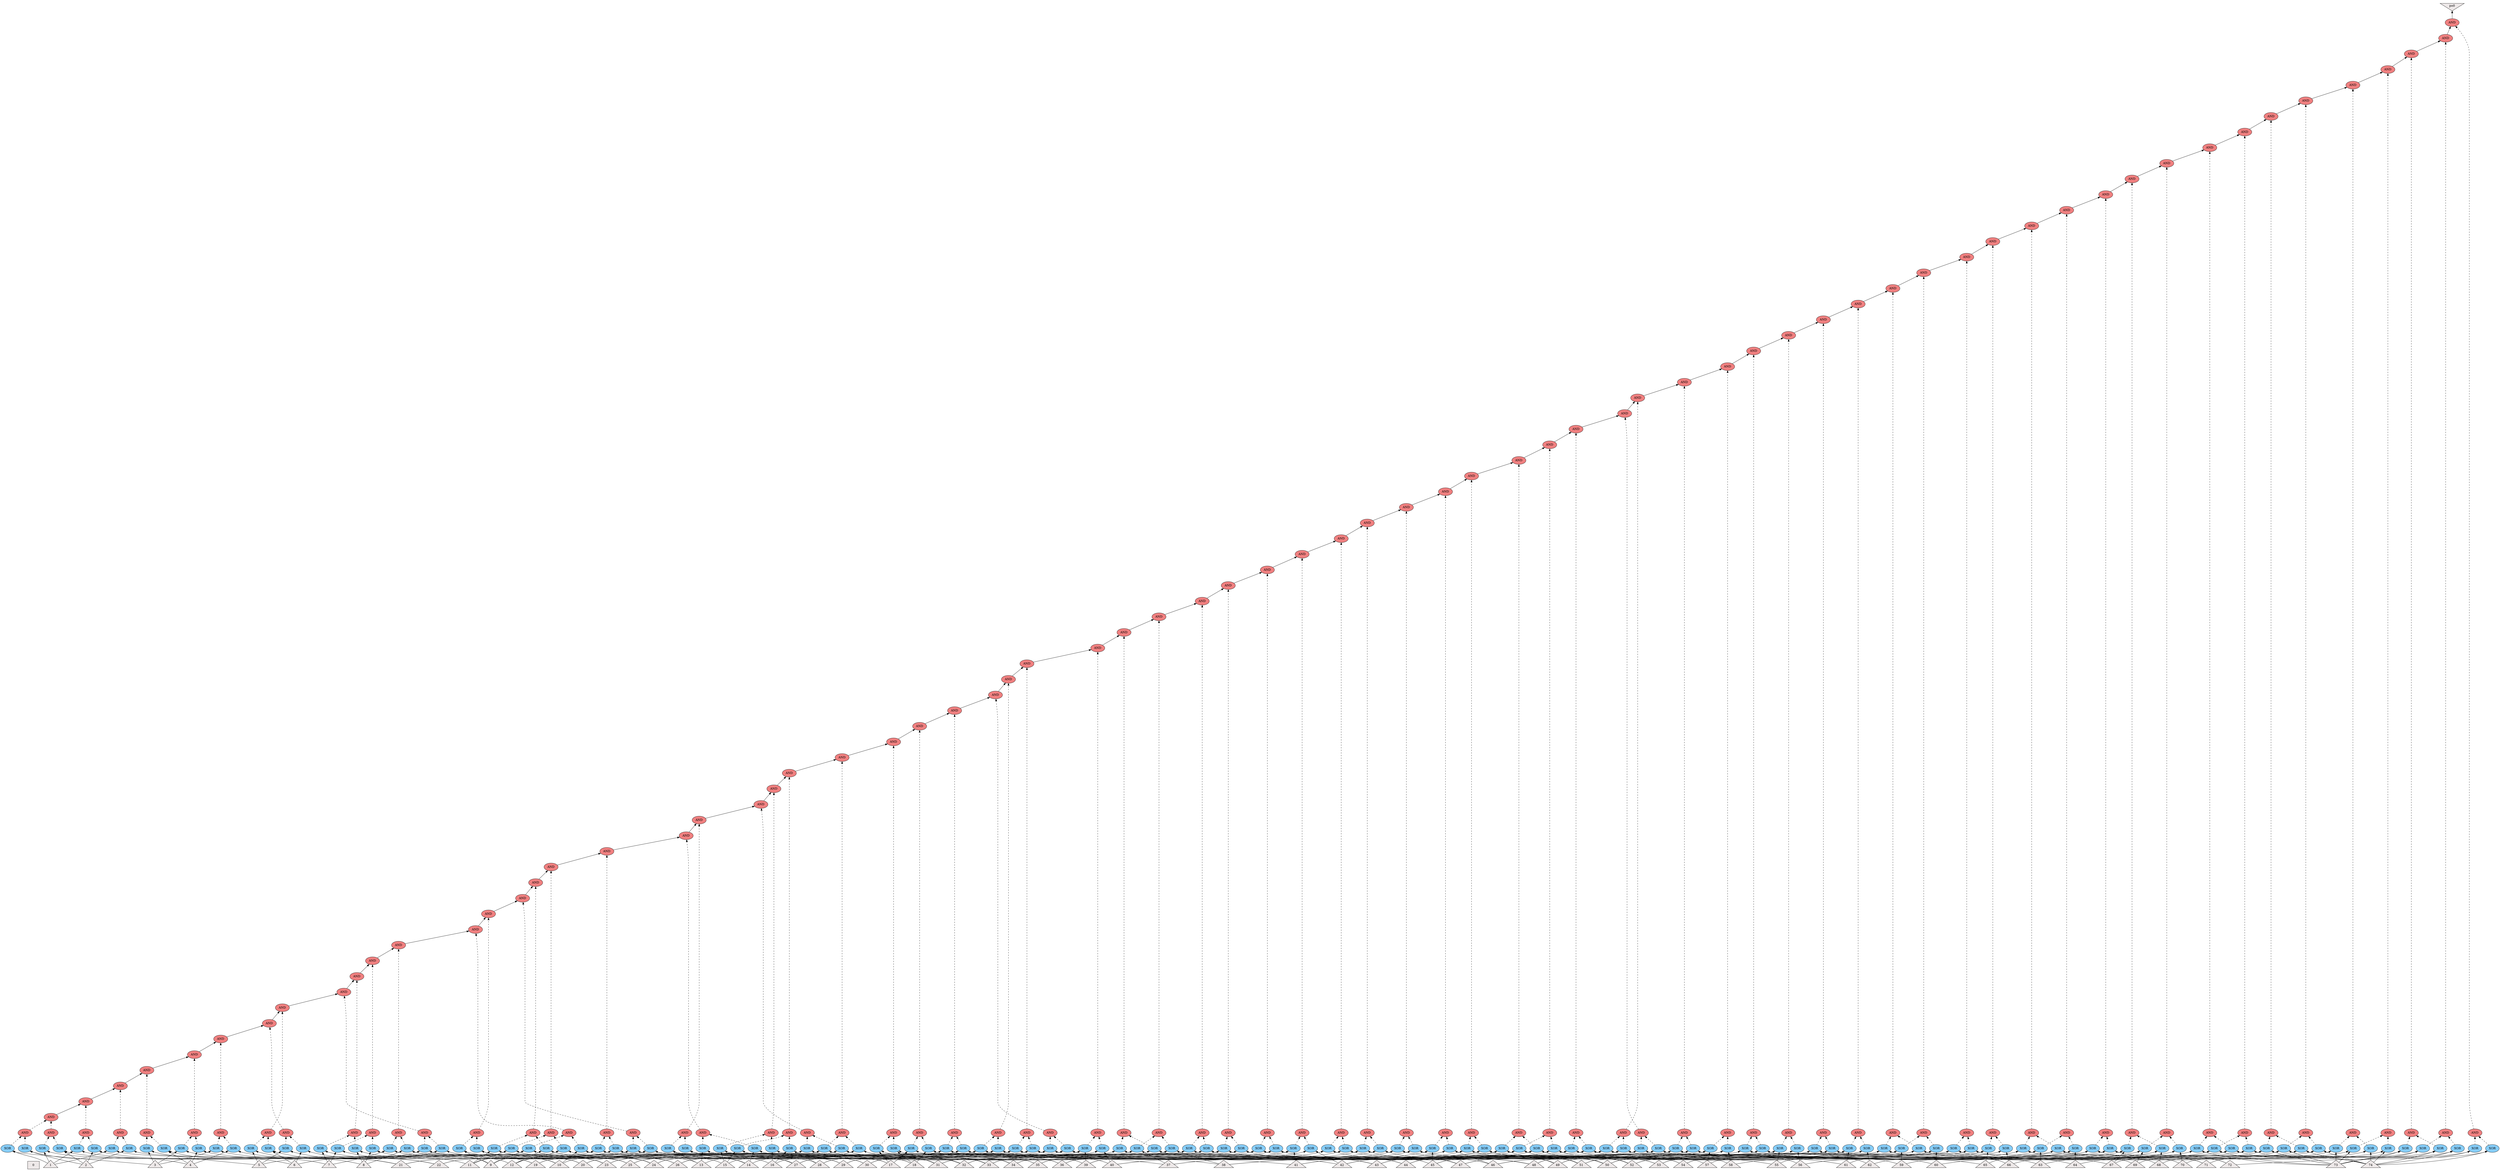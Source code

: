 digraph {
rankdir=BT;
0 [label="0",shape=box,style=filled,fillcolor=snow2]
1 [label="1",shape=triangle,style=filled,fillcolor=snow2]
2 [label="2",shape=triangle,style=filled,fillcolor=snow2]
3 [label="3",shape=triangle,style=filled,fillcolor=snow2]
4 [label="4",shape=triangle,style=filled,fillcolor=snow2]
5 [label="5",shape=triangle,style=filled,fillcolor=snow2]
6 [label="6",shape=triangle,style=filled,fillcolor=snow2]
7 [label="7",shape=triangle,style=filled,fillcolor=snow2]
8 [label="8",shape=triangle,style=filled,fillcolor=snow2]
9 [label="9",shape=triangle,style=filled,fillcolor=snow2]
10 [label="10",shape=triangle,style=filled,fillcolor=snow2]
11 [label="11",shape=triangle,style=filled,fillcolor=snow2]
12 [label="12",shape=triangle,style=filled,fillcolor=snow2]
13 [label="13",shape=triangle,style=filled,fillcolor=snow2]
14 [label="14",shape=triangle,style=filled,fillcolor=snow2]
15 [label="15",shape=triangle,style=filled,fillcolor=snow2]
16 [label="16",shape=triangle,style=filled,fillcolor=snow2]
17 [label="17",shape=triangle,style=filled,fillcolor=snow2]
18 [label="18",shape=triangle,style=filled,fillcolor=snow2]
19 [label="19",shape=triangle,style=filled,fillcolor=snow2]
20 [label="20",shape=triangle,style=filled,fillcolor=snow2]
21 [label="21",shape=triangle,style=filled,fillcolor=snow2]
22 [label="22",shape=triangle,style=filled,fillcolor=snow2]
23 [label="23",shape=triangle,style=filled,fillcolor=snow2]
24 [label="24",shape=triangle,style=filled,fillcolor=snow2]
25 [label="25",shape=triangle,style=filled,fillcolor=snow2]
26 [label="26",shape=triangle,style=filled,fillcolor=snow2]
27 [label="27",shape=triangle,style=filled,fillcolor=snow2]
28 [label="28",shape=triangle,style=filled,fillcolor=snow2]
29 [label="29",shape=triangle,style=filled,fillcolor=snow2]
30 [label="30",shape=triangle,style=filled,fillcolor=snow2]
31 [label="31",shape=triangle,style=filled,fillcolor=snow2]
32 [label="32",shape=triangle,style=filled,fillcolor=snow2]
33 [label="33",shape=triangle,style=filled,fillcolor=snow2]
34 [label="34",shape=triangle,style=filled,fillcolor=snow2]
35 [label="35",shape=triangle,style=filled,fillcolor=snow2]
36 [label="36",shape=triangle,style=filled,fillcolor=snow2]
37 [label="37",shape=triangle,style=filled,fillcolor=snow2]
38 [label="38",shape=triangle,style=filled,fillcolor=snow2]
39 [label="39",shape=triangle,style=filled,fillcolor=snow2]
40 [label="40",shape=triangle,style=filled,fillcolor=snow2]
41 [label="41",shape=triangle,style=filled,fillcolor=snow2]
42 [label="42",shape=triangle,style=filled,fillcolor=snow2]
43 [label="43",shape=triangle,style=filled,fillcolor=snow2]
44 [label="44",shape=triangle,style=filled,fillcolor=snow2]
45 [label="45",shape=triangle,style=filled,fillcolor=snow2]
46 [label="46",shape=triangle,style=filled,fillcolor=snow2]
47 [label="47",shape=triangle,style=filled,fillcolor=snow2]
48 [label="48",shape=triangle,style=filled,fillcolor=snow2]
49 [label="49",shape=triangle,style=filled,fillcolor=snow2]
50 [label="50",shape=triangle,style=filled,fillcolor=snow2]
51 [label="51",shape=triangle,style=filled,fillcolor=snow2]
52 [label="52",shape=triangle,style=filled,fillcolor=snow2]
53 [label="53",shape=triangle,style=filled,fillcolor=snow2]
54 [label="54",shape=triangle,style=filled,fillcolor=snow2]
55 [label="55",shape=triangle,style=filled,fillcolor=snow2]
56 [label="56",shape=triangle,style=filled,fillcolor=snow2]
57 [label="57",shape=triangle,style=filled,fillcolor=snow2]
58 [label="58",shape=triangle,style=filled,fillcolor=snow2]
59 [label="59",shape=triangle,style=filled,fillcolor=snow2]
60 [label="60",shape=triangle,style=filled,fillcolor=snow2]
61 [label="61",shape=triangle,style=filled,fillcolor=snow2]
62 [label="62",shape=triangle,style=filled,fillcolor=snow2]
63 [label="63",shape=triangle,style=filled,fillcolor=snow2]
64 [label="64",shape=triangle,style=filled,fillcolor=snow2]
65 [label="65",shape=triangle,style=filled,fillcolor=snow2]
66 [label="66",shape=triangle,style=filled,fillcolor=snow2]
67 [label="67",shape=triangle,style=filled,fillcolor=snow2]
68 [label="68",shape=triangle,style=filled,fillcolor=snow2]
69 [label="69",shape=triangle,style=filled,fillcolor=snow2]
70 [label="70",shape=triangle,style=filled,fillcolor=snow2]
71 [label="71",shape=triangle,style=filled,fillcolor=snow2]
72 [label="72",shape=triangle,style=filled,fillcolor=snow2]
73 [label="73",shape=triangle,style=filled,fillcolor=snow2]
74 [label="74",shape=triangle,style=filled,fillcolor=snow2]
75 [label="XOR",shape=ellipse,style=filled,fillcolor=lightskyblue]
76 [label="XOR",shape=ellipse,style=filled,fillcolor=lightskyblue]
77 [label="AND",shape=ellipse,style=filled,fillcolor=lightcoral]
78 [label="XOR",shape=ellipse,style=filled,fillcolor=lightskyblue]
79 [label="XOR",shape=ellipse,style=filled,fillcolor=lightskyblue]
80 [label="AND",shape=ellipse,style=filled,fillcolor=lightcoral]
81 [label="AND",shape=ellipse,style=filled,fillcolor=lightcoral]
82 [label="XOR",shape=ellipse,style=filled,fillcolor=lightskyblue]
83 [label="XOR",shape=ellipse,style=filled,fillcolor=lightskyblue]
84 [label="AND",shape=ellipse,style=filled,fillcolor=lightcoral]
85 [label="AND",shape=ellipse,style=filled,fillcolor=lightcoral]
86 [label="XOR",shape=ellipse,style=filled,fillcolor=lightskyblue]
87 [label="XOR",shape=ellipse,style=filled,fillcolor=lightskyblue]
88 [label="AND",shape=ellipse,style=filled,fillcolor=lightcoral]
89 [label="AND",shape=ellipse,style=filled,fillcolor=lightcoral]
90 [label="XOR",shape=ellipse,style=filled,fillcolor=lightskyblue]
91 [label="XOR",shape=ellipse,style=filled,fillcolor=lightskyblue]
92 [label="AND",shape=ellipse,style=filled,fillcolor=lightcoral]
93 [label="AND",shape=ellipse,style=filled,fillcolor=lightcoral]
94 [label="XOR",shape=ellipse,style=filled,fillcolor=lightskyblue]
95 [label="XOR",shape=ellipse,style=filled,fillcolor=lightskyblue]
96 [label="AND",shape=ellipse,style=filled,fillcolor=lightcoral]
97 [label="AND",shape=ellipse,style=filled,fillcolor=lightcoral]
98 [label="XOR",shape=ellipse,style=filled,fillcolor=lightskyblue]
99 [label="XOR",shape=ellipse,style=filled,fillcolor=lightskyblue]
100 [label="AND",shape=ellipse,style=filled,fillcolor=lightcoral]
101 [label="AND",shape=ellipse,style=filled,fillcolor=lightcoral]
102 [label="XOR",shape=ellipse,style=filled,fillcolor=lightskyblue]
103 [label="XOR",shape=ellipse,style=filled,fillcolor=lightskyblue]
104 [label="AND",shape=ellipse,style=filled,fillcolor=lightcoral]
105 [label="AND",shape=ellipse,style=filled,fillcolor=lightcoral]
106 [label="XOR",shape=ellipse,style=filled,fillcolor=lightskyblue]
107 [label="XOR",shape=ellipse,style=filled,fillcolor=lightskyblue]
108 [label="AND",shape=ellipse,style=filled,fillcolor=lightcoral]
109 [label="AND",shape=ellipse,style=filled,fillcolor=lightcoral]
110 [label="XOR",shape=ellipse,style=filled,fillcolor=lightskyblue]
111 [label="XOR",shape=ellipse,style=filled,fillcolor=lightskyblue]
112 [label="AND",shape=ellipse,style=filled,fillcolor=lightcoral]
113 [label="AND",shape=ellipse,style=filled,fillcolor=lightcoral]
114 [label="XOR",shape=ellipse,style=filled,fillcolor=lightskyblue]
115 [label="XOR",shape=ellipse,style=filled,fillcolor=lightskyblue]
116 [label="AND",shape=ellipse,style=filled,fillcolor=lightcoral]
117 [label="AND",shape=ellipse,style=filled,fillcolor=lightcoral]
118 [label="XOR",shape=ellipse,style=filled,fillcolor=lightskyblue]
119 [label="XOR",shape=ellipse,style=filled,fillcolor=lightskyblue]
120 [label="AND",shape=ellipse,style=filled,fillcolor=lightcoral]
121 [label="AND",shape=ellipse,style=filled,fillcolor=lightcoral]
122 [label="XOR",shape=ellipse,style=filled,fillcolor=lightskyblue]
123 [label="XOR",shape=ellipse,style=filled,fillcolor=lightskyblue]
124 [label="AND",shape=ellipse,style=filled,fillcolor=lightcoral]
125 [label="AND",shape=ellipse,style=filled,fillcolor=lightcoral]
126 [label="XOR",shape=ellipse,style=filled,fillcolor=lightskyblue]
127 [label="XOR",shape=ellipse,style=filled,fillcolor=lightskyblue]
128 [label="AND",shape=ellipse,style=filled,fillcolor=lightcoral]
129 [label="AND",shape=ellipse,style=filled,fillcolor=lightcoral]
130 [label="XOR",shape=ellipse,style=filled,fillcolor=lightskyblue]
131 [label="XOR",shape=ellipse,style=filled,fillcolor=lightskyblue]
132 [label="AND",shape=ellipse,style=filled,fillcolor=lightcoral]
133 [label="AND",shape=ellipse,style=filled,fillcolor=lightcoral]
134 [label="XOR",shape=ellipse,style=filled,fillcolor=lightskyblue]
135 [label="XOR",shape=ellipse,style=filled,fillcolor=lightskyblue]
136 [label="AND",shape=ellipse,style=filled,fillcolor=lightcoral]
137 [label="AND",shape=ellipse,style=filled,fillcolor=lightcoral]
138 [label="XOR",shape=ellipse,style=filled,fillcolor=lightskyblue]
139 [label="XOR",shape=ellipse,style=filled,fillcolor=lightskyblue]
140 [label="AND",shape=ellipse,style=filled,fillcolor=lightcoral]
141 [label="AND",shape=ellipse,style=filled,fillcolor=lightcoral]
142 [label="XOR",shape=ellipse,style=filled,fillcolor=lightskyblue]
143 [label="XOR",shape=ellipse,style=filled,fillcolor=lightskyblue]
144 [label="AND",shape=ellipse,style=filled,fillcolor=lightcoral]
145 [label="AND",shape=ellipse,style=filled,fillcolor=lightcoral]
146 [label="XOR",shape=ellipse,style=filled,fillcolor=lightskyblue]
147 [label="XOR",shape=ellipse,style=filled,fillcolor=lightskyblue]
148 [label="AND",shape=ellipse,style=filled,fillcolor=lightcoral]
149 [label="AND",shape=ellipse,style=filled,fillcolor=lightcoral]
150 [label="XOR",shape=ellipse,style=filled,fillcolor=lightskyblue]
151 [label="XOR",shape=ellipse,style=filled,fillcolor=lightskyblue]
152 [label="AND",shape=ellipse,style=filled,fillcolor=lightcoral]
153 [label="AND",shape=ellipse,style=filled,fillcolor=lightcoral]
154 [label="XOR",shape=ellipse,style=filled,fillcolor=lightskyblue]
155 [label="XOR",shape=ellipse,style=filled,fillcolor=lightskyblue]
156 [label="AND",shape=ellipse,style=filled,fillcolor=lightcoral]
157 [label="AND",shape=ellipse,style=filled,fillcolor=lightcoral]
158 [label="XOR",shape=ellipse,style=filled,fillcolor=lightskyblue]
159 [label="XOR",shape=ellipse,style=filled,fillcolor=lightskyblue]
160 [label="AND",shape=ellipse,style=filled,fillcolor=lightcoral]
161 [label="AND",shape=ellipse,style=filled,fillcolor=lightcoral]
162 [label="XOR",shape=ellipse,style=filled,fillcolor=lightskyblue]
163 [label="XOR",shape=ellipse,style=filled,fillcolor=lightskyblue]
164 [label="AND",shape=ellipse,style=filled,fillcolor=lightcoral]
165 [label="AND",shape=ellipse,style=filled,fillcolor=lightcoral]
166 [label="XOR",shape=ellipse,style=filled,fillcolor=lightskyblue]
167 [label="XOR",shape=ellipse,style=filled,fillcolor=lightskyblue]
168 [label="AND",shape=ellipse,style=filled,fillcolor=lightcoral]
169 [label="AND",shape=ellipse,style=filled,fillcolor=lightcoral]
170 [label="XOR",shape=ellipse,style=filled,fillcolor=lightskyblue]
171 [label="XOR",shape=ellipse,style=filled,fillcolor=lightskyblue]
172 [label="AND",shape=ellipse,style=filled,fillcolor=lightcoral]
173 [label="AND",shape=ellipse,style=filled,fillcolor=lightcoral]
174 [label="XOR",shape=ellipse,style=filled,fillcolor=lightskyblue]
175 [label="XOR",shape=ellipse,style=filled,fillcolor=lightskyblue]
176 [label="AND",shape=ellipse,style=filled,fillcolor=lightcoral]
177 [label="AND",shape=ellipse,style=filled,fillcolor=lightcoral]
178 [label="XOR",shape=ellipse,style=filled,fillcolor=lightskyblue]
179 [label="XOR",shape=ellipse,style=filled,fillcolor=lightskyblue]
180 [label="AND",shape=ellipse,style=filled,fillcolor=lightcoral]
181 [label="AND",shape=ellipse,style=filled,fillcolor=lightcoral]
182 [label="XOR",shape=ellipse,style=filled,fillcolor=lightskyblue]
183 [label="XOR",shape=ellipse,style=filled,fillcolor=lightskyblue]
184 [label="AND",shape=ellipse,style=filled,fillcolor=lightcoral]
185 [label="AND",shape=ellipse,style=filled,fillcolor=lightcoral]
186 [label="XOR",shape=ellipse,style=filled,fillcolor=lightskyblue]
187 [label="XOR",shape=ellipse,style=filled,fillcolor=lightskyblue]
188 [label="AND",shape=ellipse,style=filled,fillcolor=lightcoral]
189 [label="AND",shape=ellipse,style=filled,fillcolor=lightcoral]
190 [label="XOR",shape=ellipse,style=filled,fillcolor=lightskyblue]
191 [label="XOR",shape=ellipse,style=filled,fillcolor=lightskyblue]
192 [label="AND",shape=ellipse,style=filled,fillcolor=lightcoral]
193 [label="AND",shape=ellipse,style=filled,fillcolor=lightcoral]
194 [label="XOR",shape=ellipse,style=filled,fillcolor=lightskyblue]
195 [label="XOR",shape=ellipse,style=filled,fillcolor=lightskyblue]
196 [label="AND",shape=ellipse,style=filled,fillcolor=lightcoral]
197 [label="AND",shape=ellipse,style=filled,fillcolor=lightcoral]
198 [label="XOR",shape=ellipse,style=filled,fillcolor=lightskyblue]
199 [label="XOR",shape=ellipse,style=filled,fillcolor=lightskyblue]
200 [label="AND",shape=ellipse,style=filled,fillcolor=lightcoral]
201 [label="AND",shape=ellipse,style=filled,fillcolor=lightcoral]
202 [label="XOR",shape=ellipse,style=filled,fillcolor=lightskyblue]
203 [label="XOR",shape=ellipse,style=filled,fillcolor=lightskyblue]
204 [label="AND",shape=ellipse,style=filled,fillcolor=lightcoral]
205 [label="AND",shape=ellipse,style=filled,fillcolor=lightcoral]
206 [label="XOR",shape=ellipse,style=filled,fillcolor=lightskyblue]
207 [label="XOR",shape=ellipse,style=filled,fillcolor=lightskyblue]
208 [label="AND",shape=ellipse,style=filled,fillcolor=lightcoral]
209 [label="AND",shape=ellipse,style=filled,fillcolor=lightcoral]
210 [label="XOR",shape=ellipse,style=filled,fillcolor=lightskyblue]
211 [label="XOR",shape=ellipse,style=filled,fillcolor=lightskyblue]
212 [label="AND",shape=ellipse,style=filled,fillcolor=lightcoral]
213 [label="AND",shape=ellipse,style=filled,fillcolor=lightcoral]
214 [label="XOR",shape=ellipse,style=filled,fillcolor=lightskyblue]
215 [label="XOR",shape=ellipse,style=filled,fillcolor=lightskyblue]
216 [label="AND",shape=ellipse,style=filled,fillcolor=lightcoral]
217 [label="AND",shape=ellipse,style=filled,fillcolor=lightcoral]
218 [label="XOR",shape=ellipse,style=filled,fillcolor=lightskyblue]
219 [label="XOR",shape=ellipse,style=filled,fillcolor=lightskyblue]
220 [label="AND",shape=ellipse,style=filled,fillcolor=lightcoral]
221 [label="AND",shape=ellipse,style=filled,fillcolor=lightcoral]
222 [label="XOR",shape=ellipse,style=filled,fillcolor=lightskyblue]
223 [label="XOR",shape=ellipse,style=filled,fillcolor=lightskyblue]
224 [label="AND",shape=ellipse,style=filled,fillcolor=lightcoral]
225 [label="AND",shape=ellipse,style=filled,fillcolor=lightcoral]
226 [label="XOR",shape=ellipse,style=filled,fillcolor=lightskyblue]
227 [label="XOR",shape=ellipse,style=filled,fillcolor=lightskyblue]
228 [label="AND",shape=ellipse,style=filled,fillcolor=lightcoral]
229 [label="AND",shape=ellipse,style=filled,fillcolor=lightcoral]
230 [label="XOR",shape=ellipse,style=filled,fillcolor=lightskyblue]
231 [label="XOR",shape=ellipse,style=filled,fillcolor=lightskyblue]
232 [label="AND",shape=ellipse,style=filled,fillcolor=lightcoral]
233 [label="AND",shape=ellipse,style=filled,fillcolor=lightcoral]
234 [label="XOR",shape=ellipse,style=filled,fillcolor=lightskyblue]
235 [label="XOR",shape=ellipse,style=filled,fillcolor=lightskyblue]
236 [label="AND",shape=ellipse,style=filled,fillcolor=lightcoral]
237 [label="AND",shape=ellipse,style=filled,fillcolor=lightcoral]
238 [label="XOR",shape=ellipse,style=filled,fillcolor=lightskyblue]
239 [label="XOR",shape=ellipse,style=filled,fillcolor=lightskyblue]
240 [label="AND",shape=ellipse,style=filled,fillcolor=lightcoral]
241 [label="AND",shape=ellipse,style=filled,fillcolor=lightcoral]
242 [label="XOR",shape=ellipse,style=filled,fillcolor=lightskyblue]
243 [label="XOR",shape=ellipse,style=filled,fillcolor=lightskyblue]
244 [label="AND",shape=ellipse,style=filled,fillcolor=lightcoral]
245 [label="AND",shape=ellipse,style=filled,fillcolor=lightcoral]
246 [label="XOR",shape=ellipse,style=filled,fillcolor=lightskyblue]
247 [label="XOR",shape=ellipse,style=filled,fillcolor=lightskyblue]
248 [label="AND",shape=ellipse,style=filled,fillcolor=lightcoral]
249 [label="AND",shape=ellipse,style=filled,fillcolor=lightcoral]
250 [label="XOR",shape=ellipse,style=filled,fillcolor=lightskyblue]
251 [label="XOR",shape=ellipse,style=filled,fillcolor=lightskyblue]
252 [label="AND",shape=ellipse,style=filled,fillcolor=lightcoral]
253 [label="AND",shape=ellipse,style=filled,fillcolor=lightcoral]
254 [label="XOR",shape=ellipse,style=filled,fillcolor=lightskyblue]
255 [label="XOR",shape=ellipse,style=filled,fillcolor=lightskyblue]
256 [label="AND",shape=ellipse,style=filled,fillcolor=lightcoral]
257 [label="AND",shape=ellipse,style=filled,fillcolor=lightcoral]
258 [label="XOR",shape=ellipse,style=filled,fillcolor=lightskyblue]
259 [label="XOR",shape=ellipse,style=filled,fillcolor=lightskyblue]
260 [label="AND",shape=ellipse,style=filled,fillcolor=lightcoral]
261 [label="AND",shape=ellipse,style=filled,fillcolor=lightcoral]
262 [label="XOR",shape=ellipse,style=filled,fillcolor=lightskyblue]
263 [label="XOR",shape=ellipse,style=filled,fillcolor=lightskyblue]
264 [label="AND",shape=ellipse,style=filled,fillcolor=lightcoral]
265 [label="AND",shape=ellipse,style=filled,fillcolor=lightcoral]
266 [label="XOR",shape=ellipse,style=filled,fillcolor=lightskyblue]
267 [label="XOR",shape=ellipse,style=filled,fillcolor=lightskyblue]
268 [label="AND",shape=ellipse,style=filled,fillcolor=lightcoral]
269 [label="AND",shape=ellipse,style=filled,fillcolor=lightcoral]
270 [label="XOR",shape=ellipse,style=filled,fillcolor=lightskyblue]
271 [label="XOR",shape=ellipse,style=filled,fillcolor=lightskyblue]
272 [label="AND",shape=ellipse,style=filled,fillcolor=lightcoral]
273 [label="AND",shape=ellipse,style=filled,fillcolor=lightcoral]
274 [label="XOR",shape=ellipse,style=filled,fillcolor=lightskyblue]
275 [label="XOR",shape=ellipse,style=filled,fillcolor=lightskyblue]
276 [label="AND",shape=ellipse,style=filled,fillcolor=lightcoral]
277 [label="AND",shape=ellipse,style=filled,fillcolor=lightcoral]
278 [label="XOR",shape=ellipse,style=filled,fillcolor=lightskyblue]
279 [label="XOR",shape=ellipse,style=filled,fillcolor=lightskyblue]
280 [label="AND",shape=ellipse,style=filled,fillcolor=lightcoral]
281 [label="AND",shape=ellipse,style=filled,fillcolor=lightcoral]
282 [label="XOR",shape=ellipse,style=filled,fillcolor=lightskyblue]
283 [label="XOR",shape=ellipse,style=filled,fillcolor=lightskyblue]
284 [label="AND",shape=ellipse,style=filled,fillcolor=lightcoral]
285 [label="AND",shape=ellipse,style=filled,fillcolor=lightcoral]
286 [label="XOR",shape=ellipse,style=filled,fillcolor=lightskyblue]
287 [label="XOR",shape=ellipse,style=filled,fillcolor=lightskyblue]
288 [label="AND",shape=ellipse,style=filled,fillcolor=lightcoral]
289 [label="AND",shape=ellipse,style=filled,fillcolor=lightcoral]
290 [label="XOR",shape=ellipse,style=filled,fillcolor=lightskyblue]
291 [label="XOR",shape=ellipse,style=filled,fillcolor=lightskyblue]
292 [label="AND",shape=ellipse,style=filled,fillcolor=lightcoral]
293 [label="AND",shape=ellipse,style=filled,fillcolor=lightcoral]
294 [label="XOR",shape=ellipse,style=filled,fillcolor=lightskyblue]
295 [label="XOR",shape=ellipse,style=filled,fillcolor=lightskyblue]
296 [label="AND",shape=ellipse,style=filled,fillcolor=lightcoral]
297 [label="AND",shape=ellipse,style=filled,fillcolor=lightcoral]
298 [label="XOR",shape=ellipse,style=filled,fillcolor=lightskyblue]
299 [label="XOR",shape=ellipse,style=filled,fillcolor=lightskyblue]
300 [label="AND",shape=ellipse,style=filled,fillcolor=lightcoral]
301 [label="AND",shape=ellipse,style=filled,fillcolor=lightcoral]
302 [label="XOR",shape=ellipse,style=filled,fillcolor=lightskyblue]
303 [label="XOR",shape=ellipse,style=filled,fillcolor=lightskyblue]
304 [label="AND",shape=ellipse,style=filled,fillcolor=lightcoral]
305 [label="AND",shape=ellipse,style=filled,fillcolor=lightcoral]
306 [label="XOR",shape=ellipse,style=filled,fillcolor=lightskyblue]
307 [label="XOR",shape=ellipse,style=filled,fillcolor=lightskyblue]
308 [label="AND",shape=ellipse,style=filled,fillcolor=lightcoral]
309 [label="AND",shape=ellipse,style=filled,fillcolor=lightcoral]
310 [label="XOR",shape=ellipse,style=filled,fillcolor=lightskyblue]
311 [label="XOR",shape=ellipse,style=filled,fillcolor=lightskyblue]
312 [label="AND",shape=ellipse,style=filled,fillcolor=lightcoral]
313 [label="AND",shape=ellipse,style=filled,fillcolor=lightcoral]
314 [label="XOR",shape=ellipse,style=filled,fillcolor=lightskyblue]
315 [label="XOR",shape=ellipse,style=filled,fillcolor=lightskyblue]
316 [label="AND",shape=ellipse,style=filled,fillcolor=lightcoral]
317 [label="AND",shape=ellipse,style=filled,fillcolor=lightcoral]
318 [label="XOR",shape=ellipse,style=filled,fillcolor=lightskyblue]
319 [label="XOR",shape=ellipse,style=filled,fillcolor=lightskyblue]
320 [label="AND",shape=ellipse,style=filled,fillcolor=lightcoral]
321 [label="AND",shape=ellipse,style=filled,fillcolor=lightcoral]
322 [label="XOR",shape=ellipse,style=filled,fillcolor=lightskyblue]
323 [label="XOR",shape=ellipse,style=filled,fillcolor=lightskyblue]
324 [label="AND",shape=ellipse,style=filled,fillcolor=lightcoral]
325 [label="AND",shape=ellipse,style=filled,fillcolor=lightcoral]
326 [label="XOR",shape=ellipse,style=filled,fillcolor=lightskyblue]
327 [label="XOR",shape=ellipse,style=filled,fillcolor=lightskyblue]
328 [label="AND",shape=ellipse,style=filled,fillcolor=lightcoral]
329 [label="AND",shape=ellipse,style=filled,fillcolor=lightcoral]
330 [label="XOR",shape=ellipse,style=filled,fillcolor=lightskyblue]
331 [label="XOR",shape=ellipse,style=filled,fillcolor=lightskyblue]
332 [label="AND",shape=ellipse,style=filled,fillcolor=lightcoral]
333 [label="AND",shape=ellipse,style=filled,fillcolor=lightcoral]
334 [label="XOR",shape=ellipse,style=filled,fillcolor=lightskyblue]
335 [label="XOR",shape=ellipse,style=filled,fillcolor=lightskyblue]
336 [label="AND",shape=ellipse,style=filled,fillcolor=lightcoral]
337 [label="AND",shape=ellipse,style=filled,fillcolor=lightcoral]
338 [label="XOR",shape=ellipse,style=filled,fillcolor=lightskyblue]
339 [label="XOR",shape=ellipse,style=filled,fillcolor=lightskyblue]
340 [label="AND",shape=ellipse,style=filled,fillcolor=lightcoral]
341 [label="AND",shape=ellipse,style=filled,fillcolor=lightcoral]
342 [label="XOR",shape=ellipse,style=filled,fillcolor=lightskyblue]
343 [label="XOR",shape=ellipse,style=filled,fillcolor=lightskyblue]
344 [label="AND",shape=ellipse,style=filled,fillcolor=lightcoral]
345 [label="AND",shape=ellipse,style=filled,fillcolor=lightcoral]
346 [label="XOR",shape=ellipse,style=filled,fillcolor=lightskyblue]
347 [label="XOR",shape=ellipse,style=filled,fillcolor=lightskyblue]
348 [label="AND",shape=ellipse,style=filled,fillcolor=lightcoral]
349 [label="AND",shape=ellipse,style=filled,fillcolor=lightcoral]
350 [label="XOR",shape=ellipse,style=filled,fillcolor=lightskyblue]
351 [label="XOR",shape=ellipse,style=filled,fillcolor=lightskyblue]
352 [label="AND",shape=ellipse,style=filled,fillcolor=lightcoral]
353 [label="AND",shape=ellipse,style=filled,fillcolor=lightcoral]
354 [label="XOR",shape=ellipse,style=filled,fillcolor=lightskyblue]
355 [label="XOR",shape=ellipse,style=filled,fillcolor=lightskyblue]
356 [label="AND",shape=ellipse,style=filled,fillcolor=lightcoral]
357 [label="AND",shape=ellipse,style=filled,fillcolor=lightcoral]
358 [label="XOR",shape=ellipse,style=filled,fillcolor=lightskyblue]
359 [label="XOR",shape=ellipse,style=filled,fillcolor=lightskyblue]
360 [label="AND",shape=ellipse,style=filled,fillcolor=lightcoral]
361 [label="AND",shape=ellipse,style=filled,fillcolor=lightcoral]
po0 [shape=invtriangle,style=filled,fillcolor=snow2]
3 -> 75 [style=solid]
1 -> 75 [style=solid]
4 -> 76 [style=solid]
2 -> 76 [style=solid]
75 -> 77 [style=dashed]
76 -> 77 [style=dashed]
7 -> 78 [style=solid]
1 -> 78 [style=solid]
8 -> 79 [style=solid]
2 -> 79 [style=solid]
78 -> 80 [style=dashed]
79 -> 80 [style=dashed]
77 -> 81 [style=dashed]
80 -> 81 [style=dashed]
21 -> 82 [style=solid]
1 -> 82 [style=solid]
22 -> 83 [style=solid]
2 -> 83 [style=solid]
82 -> 84 [style=dashed]
83 -> 84 [style=dashed]
81 -> 85 [style=solid]
84 -> 85 [style=dashed]
25 -> 86 [style=solid]
1 -> 86 [style=solid]
26 -> 87 [style=solid]
2 -> 87 [style=solid]
86 -> 88 [style=dashed]
87 -> 88 [style=dashed]
85 -> 89 [style=solid]
88 -> 89 [style=dashed]
5 -> 90 [style=solid]
3 -> 90 [style=solid]
6 -> 91 [style=solid]
4 -> 91 [style=solid]
90 -> 92 [style=dashed]
91 -> 92 [style=dashed]
89 -> 93 [style=solid]
92 -> 93 [style=dashed]
19 -> 94 [style=solid]
3 -> 94 [style=solid]
20 -> 95 [style=solid]
4 -> 95 [style=solid]
94 -> 96 [style=dashed]
95 -> 96 [style=dashed]
93 -> 97 [style=solid]
96 -> 97 [style=dashed]
23 -> 98 [style=solid]
3 -> 98 [style=solid]
24 -> 99 [style=solid]
4 -> 99 [style=solid]
98 -> 100 [style=dashed]
99 -> 100 [style=dashed]
97 -> 101 [style=solid]
100 -> 101 [style=dashed]
11 -> 102 [style=solid]
5 -> 102 [style=solid]
12 -> 103 [style=solid]
6 -> 103 [style=solid]
102 -> 104 [style=dashed]
103 -> 104 [style=dashed]
101 -> 105 [style=solid]
104 -> 105 [style=dashed]
21 -> 106 [style=solid]
5 -> 106 [style=solid]
22 -> 107 [style=solid]
6 -> 107 [style=solid]
106 -> 108 [style=dashed]
107 -> 108 [style=dashed]
105 -> 109 [style=solid]
108 -> 109 [style=dashed]
29 -> 110 [style=solid]
5 -> 110 [style=solid]
30 -> 111 [style=solid]
6 -> 111 [style=solid]
110 -> 112 [style=dashed]
111 -> 112 [style=dashed]
109 -> 113 [style=solid]
112 -> 113 [style=dashed]
9 -> 114 [style=solid]
7 -> 114 [style=solid]
10 -> 115 [style=solid]
8 -> 115 [style=solid]
114 -> 116 [style=dashed]
115 -> 116 [style=dashed]
113 -> 117 [style=solid]
116 -> 117 [style=dashed]
19 -> 118 [style=solid]
7 -> 118 [style=solid]
20 -> 119 [style=solid]
8 -> 119 [style=solid]
118 -> 120 [style=dashed]
119 -> 120 [style=dashed]
117 -> 121 [style=solid]
120 -> 121 [style=dashed]
27 -> 122 [style=solid]
7 -> 122 [style=solid]
28 -> 123 [style=solid]
8 -> 123 [style=solid]
122 -> 124 [style=dashed]
123 -> 124 [style=dashed]
121 -> 125 [style=solid]
124 -> 125 [style=dashed]
15 -> 126 [style=solid]
9 -> 126 [style=solid]
16 -> 127 [style=solid]
10 -> 127 [style=solid]
126 -> 128 [style=dashed]
127 -> 128 [style=dashed]
125 -> 129 [style=solid]
128 -> 129 [style=dashed]
25 -> 130 [style=solid]
9 -> 130 [style=solid]
26 -> 131 [style=solid]
10 -> 131 [style=solid]
130 -> 132 [style=dashed]
131 -> 132 [style=dashed]
129 -> 133 [style=solid]
132 -> 133 [style=dashed]
33 -> 134 [style=solid]
9 -> 134 [style=solid]
34 -> 135 [style=solid]
10 -> 135 [style=solid]
134 -> 136 [style=dashed]
135 -> 136 [style=dashed]
133 -> 137 [style=solid]
136 -> 137 [style=dashed]
13 -> 138 [style=solid]
11 -> 138 [style=solid]
14 -> 139 [style=solid]
12 -> 139 [style=solid]
138 -> 140 [style=dashed]
139 -> 140 [style=dashed]
137 -> 141 [style=solid]
140 -> 141 [style=dashed]
23 -> 142 [style=solid]
11 -> 142 [style=solid]
24 -> 143 [style=solid]
12 -> 143 [style=solid]
142 -> 144 [style=dashed]
143 -> 144 [style=dashed]
141 -> 145 [style=solid]
144 -> 145 [style=dashed]
31 -> 146 [style=solid]
11 -> 146 [style=solid]
32 -> 147 [style=solid]
12 -> 147 [style=solid]
146 -> 148 [style=dashed]
147 -> 148 [style=dashed]
145 -> 149 [style=solid]
148 -> 149 [style=dashed]
17 -> 150 [style=solid]
13 -> 150 [style=solid]
18 -> 151 [style=solid]
14 -> 151 [style=solid]
150 -> 152 [style=dashed]
151 -> 152 [style=dashed]
149 -> 153 [style=solid]
152 -> 153 [style=dashed]
29 -> 154 [style=solid]
13 -> 154 [style=solid]
30 -> 155 [style=solid]
14 -> 155 [style=solid]
154 -> 156 [style=dashed]
155 -> 156 [style=dashed]
153 -> 157 [style=solid]
156 -> 157 [style=dashed]
35 -> 158 [style=solid]
13 -> 158 [style=solid]
36 -> 159 [style=solid]
14 -> 159 [style=solid]
158 -> 160 [style=dashed]
159 -> 160 [style=dashed]
157 -> 161 [style=solid]
160 -> 161 [style=dashed]
17 -> 162 [style=solid]
15 -> 162 [style=solid]
18 -> 163 [style=solid]
16 -> 163 [style=solid]
162 -> 164 [style=dashed]
163 -> 164 [style=dashed]
161 -> 165 [style=solid]
164 -> 165 [style=dashed]
27 -> 166 [style=solid]
15 -> 166 [style=solid]
28 -> 167 [style=solid]
16 -> 167 [style=solid]
166 -> 168 [style=dashed]
167 -> 168 [style=dashed]
165 -> 169 [style=solid]
168 -> 169 [style=dashed]
35 -> 170 [style=solid]
15 -> 170 [style=solid]
36 -> 171 [style=solid]
16 -> 171 [style=solid]
170 -> 172 [style=dashed]
171 -> 172 [style=dashed]
169 -> 173 [style=solid]
172 -> 173 [style=dashed]
31 -> 174 [style=solid]
17 -> 174 [style=solid]
32 -> 175 [style=solid]
18 -> 175 [style=solid]
174 -> 176 [style=dashed]
175 -> 176 [style=dashed]
173 -> 177 [style=solid]
176 -> 177 [style=dashed]
33 -> 178 [style=solid]
17 -> 178 [style=solid]
34 -> 179 [style=solid]
18 -> 179 [style=solid]
178 -> 180 [style=dashed]
179 -> 180 [style=dashed]
177 -> 181 [style=solid]
180 -> 181 [style=dashed]
39 -> 182 [style=solid]
19 -> 182 [style=solid]
40 -> 183 [style=solid]
20 -> 183 [style=solid]
182 -> 184 [style=dashed]
183 -> 184 [style=dashed]
181 -> 185 [style=solid]
184 -> 185 [style=dashed]
43 -> 186 [style=solid]
19 -> 186 [style=solid]
44 -> 187 [style=solid]
20 -> 187 [style=solid]
186 -> 188 [style=dashed]
187 -> 188 [style=dashed]
185 -> 189 [style=solid]
188 -> 189 [style=dashed]
37 -> 190 [style=solid]
21 -> 190 [style=solid]
38 -> 191 [style=solid]
22 -> 191 [style=solid]
190 -> 192 [style=dashed]
191 -> 192 [style=dashed]
189 -> 193 [style=solid]
192 -> 193 [style=dashed]
41 -> 194 [style=solid]
21 -> 194 [style=solid]
42 -> 195 [style=solid]
22 -> 195 [style=solid]
194 -> 196 [style=dashed]
195 -> 196 [style=dashed]
193 -> 197 [style=solid]
196 -> 197 [style=dashed]
39 -> 198 [style=solid]
23 -> 198 [style=solid]
40 -> 199 [style=solid]
24 -> 199 [style=solid]
198 -> 200 [style=dashed]
199 -> 200 [style=dashed]
197 -> 201 [style=solid]
200 -> 201 [style=dashed]
47 -> 202 [style=solid]
23 -> 202 [style=solid]
48 -> 203 [style=solid]
24 -> 203 [style=solid]
202 -> 204 [style=dashed]
203 -> 204 [style=dashed]
201 -> 205 [style=solid]
204 -> 205 [style=dashed]
37 -> 206 [style=solid]
25 -> 206 [style=solid]
38 -> 207 [style=solid]
26 -> 207 [style=solid]
206 -> 208 [style=dashed]
207 -> 208 [style=dashed]
205 -> 209 [style=solid]
208 -> 209 [style=dashed]
45 -> 210 [style=solid]
25 -> 210 [style=solid]
46 -> 211 [style=solid]
26 -> 211 [style=solid]
210 -> 212 [style=dashed]
211 -> 212 [style=dashed]
209 -> 213 [style=solid]
212 -> 213 [style=dashed]
43 -> 214 [style=solid]
27 -> 214 [style=solid]
44 -> 215 [style=solid]
28 -> 215 [style=solid]
214 -> 216 [style=dashed]
215 -> 216 [style=dashed]
213 -> 217 [style=solid]
216 -> 217 [style=dashed]
51 -> 218 [style=solid]
27 -> 218 [style=solid]
52 -> 219 [style=solid]
28 -> 219 [style=solid]
218 -> 220 [style=dashed]
219 -> 220 [style=dashed]
217 -> 221 [style=solid]
220 -> 221 [style=dashed]
41 -> 222 [style=solid]
29 -> 222 [style=solid]
42 -> 223 [style=solid]
30 -> 223 [style=solid]
222 -> 224 [style=dashed]
223 -> 224 [style=dashed]
221 -> 225 [style=solid]
224 -> 225 [style=dashed]
49 -> 226 [style=solid]
29 -> 226 [style=solid]
50 -> 227 [style=solid]
30 -> 227 [style=solid]
226 -> 228 [style=dashed]
227 -> 228 [style=dashed]
225 -> 229 [style=solid]
228 -> 229 [style=dashed]
47 -> 230 [style=solid]
31 -> 230 [style=solid]
48 -> 231 [style=solid]
32 -> 231 [style=solid]
230 -> 232 [style=dashed]
231 -> 232 [style=dashed]
229 -> 233 [style=solid]
232 -> 233 [style=dashed]
53 -> 234 [style=solid]
31 -> 234 [style=solid]
54 -> 235 [style=solid]
32 -> 235 [style=solid]
234 -> 236 [style=dashed]
235 -> 236 [style=dashed]
233 -> 237 [style=solid]
236 -> 237 [style=dashed]
45 -> 238 [style=solid]
33 -> 238 [style=solid]
46 -> 239 [style=solid]
34 -> 239 [style=solid]
238 -> 240 [style=dashed]
239 -> 240 [style=dashed]
237 -> 241 [style=solid]
240 -> 241 [style=dashed]
53 -> 242 [style=solid]
33 -> 242 [style=solid]
54 -> 243 [style=solid]
34 -> 243 [style=solid]
242 -> 244 [style=dashed]
243 -> 244 [style=dashed]
241 -> 245 [style=solid]
244 -> 245 [style=dashed]
49 -> 246 [style=solid]
35 -> 246 [style=solid]
50 -> 247 [style=solid]
36 -> 247 [style=solid]
246 -> 248 [style=dashed]
247 -> 248 [style=dashed]
245 -> 249 [style=solid]
248 -> 249 [style=dashed]
51 -> 250 [style=solid]
35 -> 250 [style=solid]
52 -> 251 [style=solid]
36 -> 251 [style=solid]
250 -> 252 [style=dashed]
251 -> 252 [style=dashed]
249 -> 253 [style=solid]
252 -> 253 [style=dashed]
57 -> 254 [style=solid]
37 -> 254 [style=solid]
58 -> 255 [style=solid]
38 -> 255 [style=solid]
254 -> 256 [style=dashed]
255 -> 256 [style=dashed]
253 -> 257 [style=solid]
256 -> 257 [style=dashed]
61 -> 258 [style=solid]
37 -> 258 [style=solid]
62 -> 259 [style=solid]
38 -> 259 [style=solid]
258 -> 260 [style=dashed]
259 -> 260 [style=dashed]
257 -> 261 [style=solid]
260 -> 261 [style=dashed]
55 -> 262 [style=solid]
39 -> 262 [style=solid]
56 -> 263 [style=solid]
40 -> 263 [style=solid]
262 -> 264 [style=dashed]
263 -> 264 [style=dashed]
261 -> 265 [style=solid]
264 -> 265 [style=dashed]
59 -> 266 [style=solid]
39 -> 266 [style=solid]
60 -> 267 [style=solid]
40 -> 267 [style=solid]
266 -> 268 [style=dashed]
267 -> 268 [style=dashed]
265 -> 269 [style=solid]
268 -> 269 [style=dashed]
57 -> 270 [style=solid]
41 -> 270 [style=solid]
58 -> 271 [style=solid]
42 -> 271 [style=solid]
270 -> 272 [style=dashed]
271 -> 272 [style=dashed]
269 -> 273 [style=solid]
272 -> 273 [style=dashed]
65 -> 274 [style=solid]
41 -> 274 [style=solid]
66 -> 275 [style=solid]
42 -> 275 [style=solid]
274 -> 276 [style=dashed]
275 -> 276 [style=dashed]
273 -> 277 [style=solid]
276 -> 277 [style=dashed]
55 -> 278 [style=solid]
43 -> 278 [style=solid]
56 -> 279 [style=solid]
44 -> 279 [style=solid]
278 -> 280 [style=dashed]
279 -> 280 [style=dashed]
277 -> 281 [style=solid]
280 -> 281 [style=dashed]
63 -> 282 [style=solid]
43 -> 282 [style=solid]
64 -> 283 [style=solid]
44 -> 283 [style=solid]
282 -> 284 [style=dashed]
283 -> 284 [style=dashed]
281 -> 285 [style=solid]
284 -> 285 [style=dashed]
61 -> 286 [style=solid]
45 -> 286 [style=solid]
62 -> 287 [style=solid]
46 -> 287 [style=solid]
286 -> 288 [style=dashed]
287 -> 288 [style=dashed]
285 -> 289 [style=solid]
288 -> 289 [style=dashed]
69 -> 290 [style=solid]
45 -> 290 [style=solid]
70 -> 291 [style=solid]
46 -> 291 [style=solid]
290 -> 292 [style=dashed]
291 -> 292 [style=dashed]
289 -> 293 [style=solid]
292 -> 293 [style=dashed]
59 -> 294 [style=solid]
47 -> 294 [style=solid]
60 -> 295 [style=solid]
48 -> 295 [style=solid]
294 -> 296 [style=dashed]
295 -> 296 [style=dashed]
293 -> 297 [style=solid]
296 -> 297 [style=dashed]
67 -> 298 [style=solid]
47 -> 298 [style=solid]
68 -> 299 [style=solid]
48 -> 299 [style=solid]
298 -> 300 [style=dashed]
299 -> 300 [style=dashed]
297 -> 301 [style=solid]
300 -> 301 [style=dashed]
65 -> 302 [style=solid]
49 -> 302 [style=solid]
66 -> 303 [style=solid]
50 -> 303 [style=solid]
302 -> 304 [style=dashed]
303 -> 304 [style=dashed]
301 -> 305 [style=solid]
304 -> 305 [style=dashed]
71 -> 306 [style=solid]
49 -> 306 [style=solid]
72 -> 307 [style=solid]
50 -> 307 [style=solid]
306 -> 308 [style=dashed]
307 -> 308 [style=dashed]
305 -> 309 [style=solid]
308 -> 309 [style=dashed]
63 -> 310 [style=solid]
51 -> 310 [style=solid]
64 -> 311 [style=solid]
52 -> 311 [style=solid]
310 -> 312 [style=dashed]
311 -> 312 [style=dashed]
309 -> 313 [style=solid]
312 -> 313 [style=dashed]
71 -> 314 [style=solid]
51 -> 314 [style=solid]
72 -> 315 [style=solid]
52 -> 315 [style=solid]
314 -> 316 [style=dashed]
315 -> 316 [style=dashed]
313 -> 317 [style=solid]
316 -> 317 [style=dashed]
67 -> 318 [style=solid]
53 -> 318 [style=solid]
68 -> 319 [style=solid]
54 -> 319 [style=solid]
318 -> 320 [style=dashed]
319 -> 320 [style=dashed]
317 -> 321 [style=solid]
320 -> 321 [style=dashed]
69 -> 322 [style=solid]
53 -> 322 [style=solid]
70 -> 323 [style=solid]
54 -> 323 [style=solid]
322 -> 324 [style=dashed]
323 -> 324 [style=dashed]
321 -> 325 [style=solid]
324 -> 325 [style=dashed]
73 -> 326 [style=solid]
55 -> 326 [style=solid]
74 -> 327 [style=solid]
56 -> 327 [style=solid]
326 -> 328 [style=dashed]
327 -> 328 [style=dashed]
325 -> 329 [style=solid]
328 -> 329 [style=dashed]
73 -> 330 [style=solid]
57 -> 330 [style=solid]
74 -> 331 [style=solid]
58 -> 331 [style=solid]
330 -> 332 [style=dashed]
331 -> 332 [style=dashed]
329 -> 333 [style=solid]
332 -> 333 [style=dashed]
73 -> 334 [style=solid]
59 -> 334 [style=solid]
74 -> 335 [style=solid]
60 -> 335 [style=solid]
334 -> 336 [style=dashed]
335 -> 336 [style=dashed]
333 -> 337 [style=solid]
336 -> 337 [style=dashed]
73 -> 338 [style=solid]
61 -> 338 [style=solid]
74 -> 339 [style=solid]
62 -> 339 [style=solid]
338 -> 340 [style=dashed]
339 -> 340 [style=dashed]
337 -> 341 [style=solid]
340 -> 341 [style=dashed]
73 -> 342 [style=solid]
63 -> 342 [style=solid]
74 -> 343 [style=solid]
64 -> 343 [style=solid]
342 -> 344 [style=dashed]
343 -> 344 [style=dashed]
341 -> 345 [style=solid]
344 -> 345 [style=dashed]
73 -> 346 [style=solid]
65 -> 346 [style=solid]
74 -> 347 [style=solid]
66 -> 347 [style=solid]
346 -> 348 [style=dashed]
347 -> 348 [style=dashed]
345 -> 349 [style=solid]
348 -> 349 [style=dashed]
73 -> 350 [style=solid]
67 -> 350 [style=solid]
74 -> 351 [style=solid]
68 -> 351 [style=solid]
350 -> 352 [style=dashed]
351 -> 352 [style=dashed]
349 -> 353 [style=solid]
352 -> 353 [style=dashed]
73 -> 354 [style=solid]
69 -> 354 [style=solid]
74 -> 355 [style=solid]
70 -> 355 [style=solid]
354 -> 356 [style=dashed]
355 -> 356 [style=dashed]
353 -> 357 [style=solid]
356 -> 357 [style=dashed]
73 -> 358 [style=solid]
71 -> 358 [style=solid]
74 -> 359 [style=solid]
72 -> 359 [style=solid]
358 -> 360 [style=dashed]
359 -> 360 [style=dashed]
357 -> 361 [style=solid]
360 -> 361 [style=dashed]
361 -> po0 [style=solid]
{rank = same; 0; 1; 2; 3; 4; 5; 6; 7; 8; 9; 10; 11; 12; 13; 14; 15; 16; 17; 18; 19; 20; 21; 22; 23; 24; 25; 26; 27; 28; 29; 30; 31; 32; 33; 34; 35; 36; 37; 38; 39; 40; 41; 42; 43; 44; 45; 46; 47; 48; 49; 50; 51; 52; 53; 54; 55; 56; 57; 58; 59; 60; 61; 62; 63; 64; 65; 66; 67; 68; 69; 70; 71; 72; 73; 74; }
{rank = same; 75; 76; 78; 79; 82; 83; 86; 87; 90; 91; 94; 95; 98; 99; 102; 103; 106; 107; 110; 111; 114; 115; 118; 119; 122; 123; 126; 127; 130; 131; 134; 135; 138; 139; 142; 143; 146; 147; 150; 151; 154; 155; 158; 159; 162; 163; 166; 167; 170; 171; 174; 175; 178; 179; 182; 183; 186; 187; 190; 191; 194; 195; 198; 199; 202; 203; 206; 207; 210; 211; 214; 215; 218; 219; 222; 223; 226; 227; 230; 231; 234; 235; 238; 239; 242; 243; 246; 247; 250; 251; 254; 255; 258; 259; 262; 263; 266; 267; 270; 271; 274; 275; 278; 279; 282; 283; 286; 287; 290; 291; 294; 295; 298; 299; 302; 303; 306; 307; 310; 311; 314; 315; 318; 319; 322; 323; 326; 327; 330; 331; 334; 335; 338; 339; 342; 343; 346; 347; 350; 351; 354; 355; 358; 359; }
{rank = same; 77; 80; 84; 88; 92; 96; 100; 104; 108; 112; 116; 120; 124; 128; 132; 136; 140; 144; 148; 152; 156; 160; 164; 168; 172; 176; 180; 184; 188; 192; 196; 200; 204; 208; 212; 216; 220; 224; 228; 232; 236; 240; 244; 248; 252; 256; 260; 264; 268; 272; 276; 280; 284; 288; 292; 296; 300; 304; 308; 312; 316; 320; 324; 328; 332; 336; 340; 344; 348; 352; 356; 360; }
{rank = same; 81; }
{rank = same; 85; }
{rank = same; 89; }
{rank = same; 93; }
{rank = same; 97; }
{rank = same; 101; }
{rank = same; 105; }
{rank = same; 109; }
{rank = same; 113; }
{rank = same; 117; }
{rank = same; 121; }
{rank = same; 125; }
{rank = same; 129; }
{rank = same; 133; }
{rank = same; 137; }
{rank = same; 141; }
{rank = same; 145; }
{rank = same; 149; }
{rank = same; 153; }
{rank = same; 157; }
{rank = same; 161; }
{rank = same; 165; }
{rank = same; 169; }
{rank = same; 173; }
{rank = same; 177; }
{rank = same; 181; }
{rank = same; 185; }
{rank = same; 189; }
{rank = same; 193; }
{rank = same; 197; }
{rank = same; 201; }
{rank = same; 205; }
{rank = same; 209; }
{rank = same; 213; }
{rank = same; 217; }
{rank = same; 221; }
{rank = same; 225; }
{rank = same; 229; }
{rank = same; 233; }
{rank = same; 237; }
{rank = same; 241; }
{rank = same; 245; }
{rank = same; 249; }
{rank = same; 253; }
{rank = same; 257; }
{rank = same; 261; }
{rank = same; 265; }
{rank = same; 269; }
{rank = same; 273; }
{rank = same; 277; }
{rank = same; 281; }
{rank = same; 285; }
{rank = same; 289; }
{rank = same; 293; }
{rank = same; 297; }
{rank = same; 301; }
{rank = same; 305; }
{rank = same; 309; }
{rank = same; 313; }
{rank = same; 317; }
{rank = same; 321; }
{rank = same; 325; }
{rank = same; 329; }
{rank = same; 333; }
{rank = same; 337; }
{rank = same; 341; }
{rank = same; 345; }
{rank = same; 349; }
{rank = same; 353; }
{rank = same; 357; }
{rank = same; 361; }
{rank = same; po0; }
}
